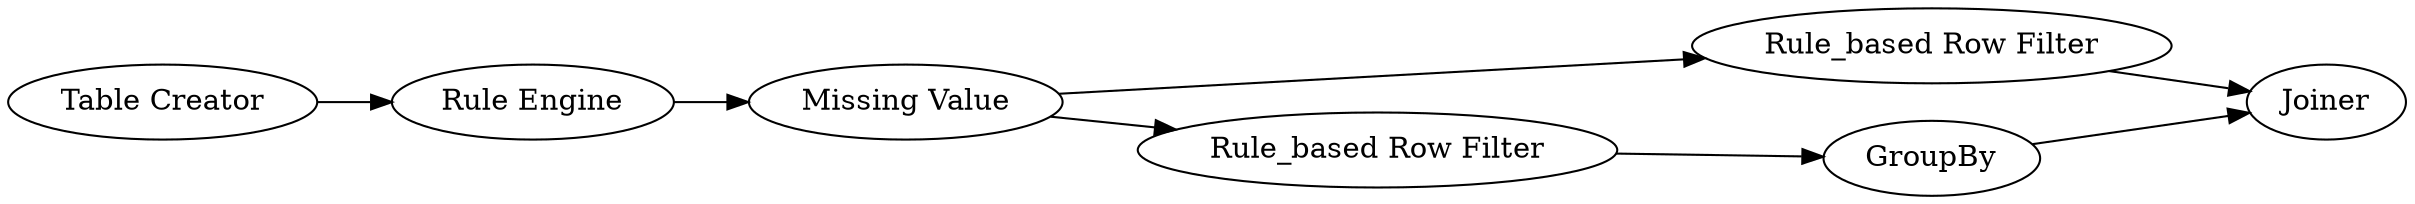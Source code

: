 digraph {
	"-8601786992660754943_55" [label=GroupBy]
	"-8601786992660754943_57" [label="Rule_based Row Filter"]
	"-8601786992660754943_52" [label="Rule Engine"]
	"-8601786992660754943_58" [label=Joiner]
	"-8601786992660754943_54" [label="Rule_based Row Filter"]
	"-8601786992660754943_51" [label="Table Creator"]
	"-8601786992660754943_53" [label="Missing Value"]
	"-8601786992660754943_53" -> "-8601786992660754943_54"
	"-8601786992660754943_51" -> "-8601786992660754943_52"
	"-8601786992660754943_55" -> "-8601786992660754943_58"
	"-8601786992660754943_57" -> "-8601786992660754943_58"
	"-8601786992660754943_53" -> "-8601786992660754943_57"
	"-8601786992660754943_52" -> "-8601786992660754943_53"
	"-8601786992660754943_54" -> "-8601786992660754943_55"
	rankdir=LR
}
